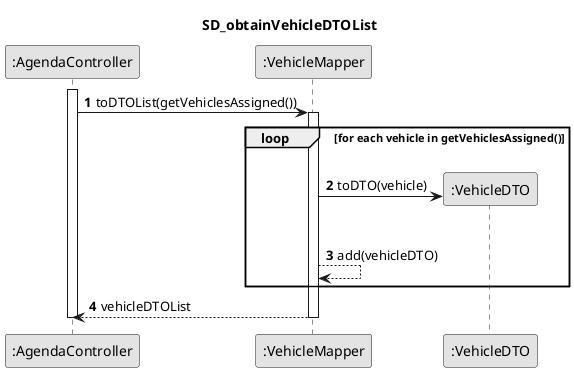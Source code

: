 @startuml
skinparam monochrome true
skinparam packageStyle rectangle
skinparam shadowing false

title SD_obtainVehicleDTOList

autonumber

participant ":AgendaController" as AGENDA_CTRL

participant ":VehicleMapper" as VehicleMapper
participant ":VehicleDTO" as VehicleDTO

activate AGENDA_CTRL


    AGENDA_CTRL -> VehicleMapper : toDTOList(getVehiclesAssigned())
    activate VehicleMapper
    loop for each vehicle in getVehiclesAssigned()
    |||
                VehicleMapper -> VehicleDTO** : toDTO(vehicle)

                                |||
                VehicleMapper --> VehicleMapper : add(vehicleDTO)

    end loop
                VehicleMapper --> AGENDA_CTRL : vehicleDTOList

                deactivate VehicleMapper


deactivate AGENDA_CTRL

@enduml
